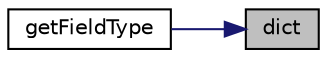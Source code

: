 digraph "dict"
{
 // LATEX_PDF_SIZE
  edge [fontname="Helvetica",fontsize="10",labelfontname="Helvetica",labelfontsize="10"];
  node [fontname="Helvetica",fontsize="10",shape=record];
  rankdir="RL";
  Node1 [label="dict",height=0.2,width=0.4,color="black", fillcolor="grey75", style="filled", fontcolor="black",tooltip=" "];
  Node1 -> Node2 [dir="back",color="midnightblue",fontsize="10",style="solid",fontname="Helvetica"];
  Node2 [label="getFieldType",height=0.2,width=0.4,color="black", fillcolor="white", style="filled",URL="$classpFlow_1_1countField.html#a652a19b251fd07c2ee0a88ef91d6c748",tooltip=" "];
}
